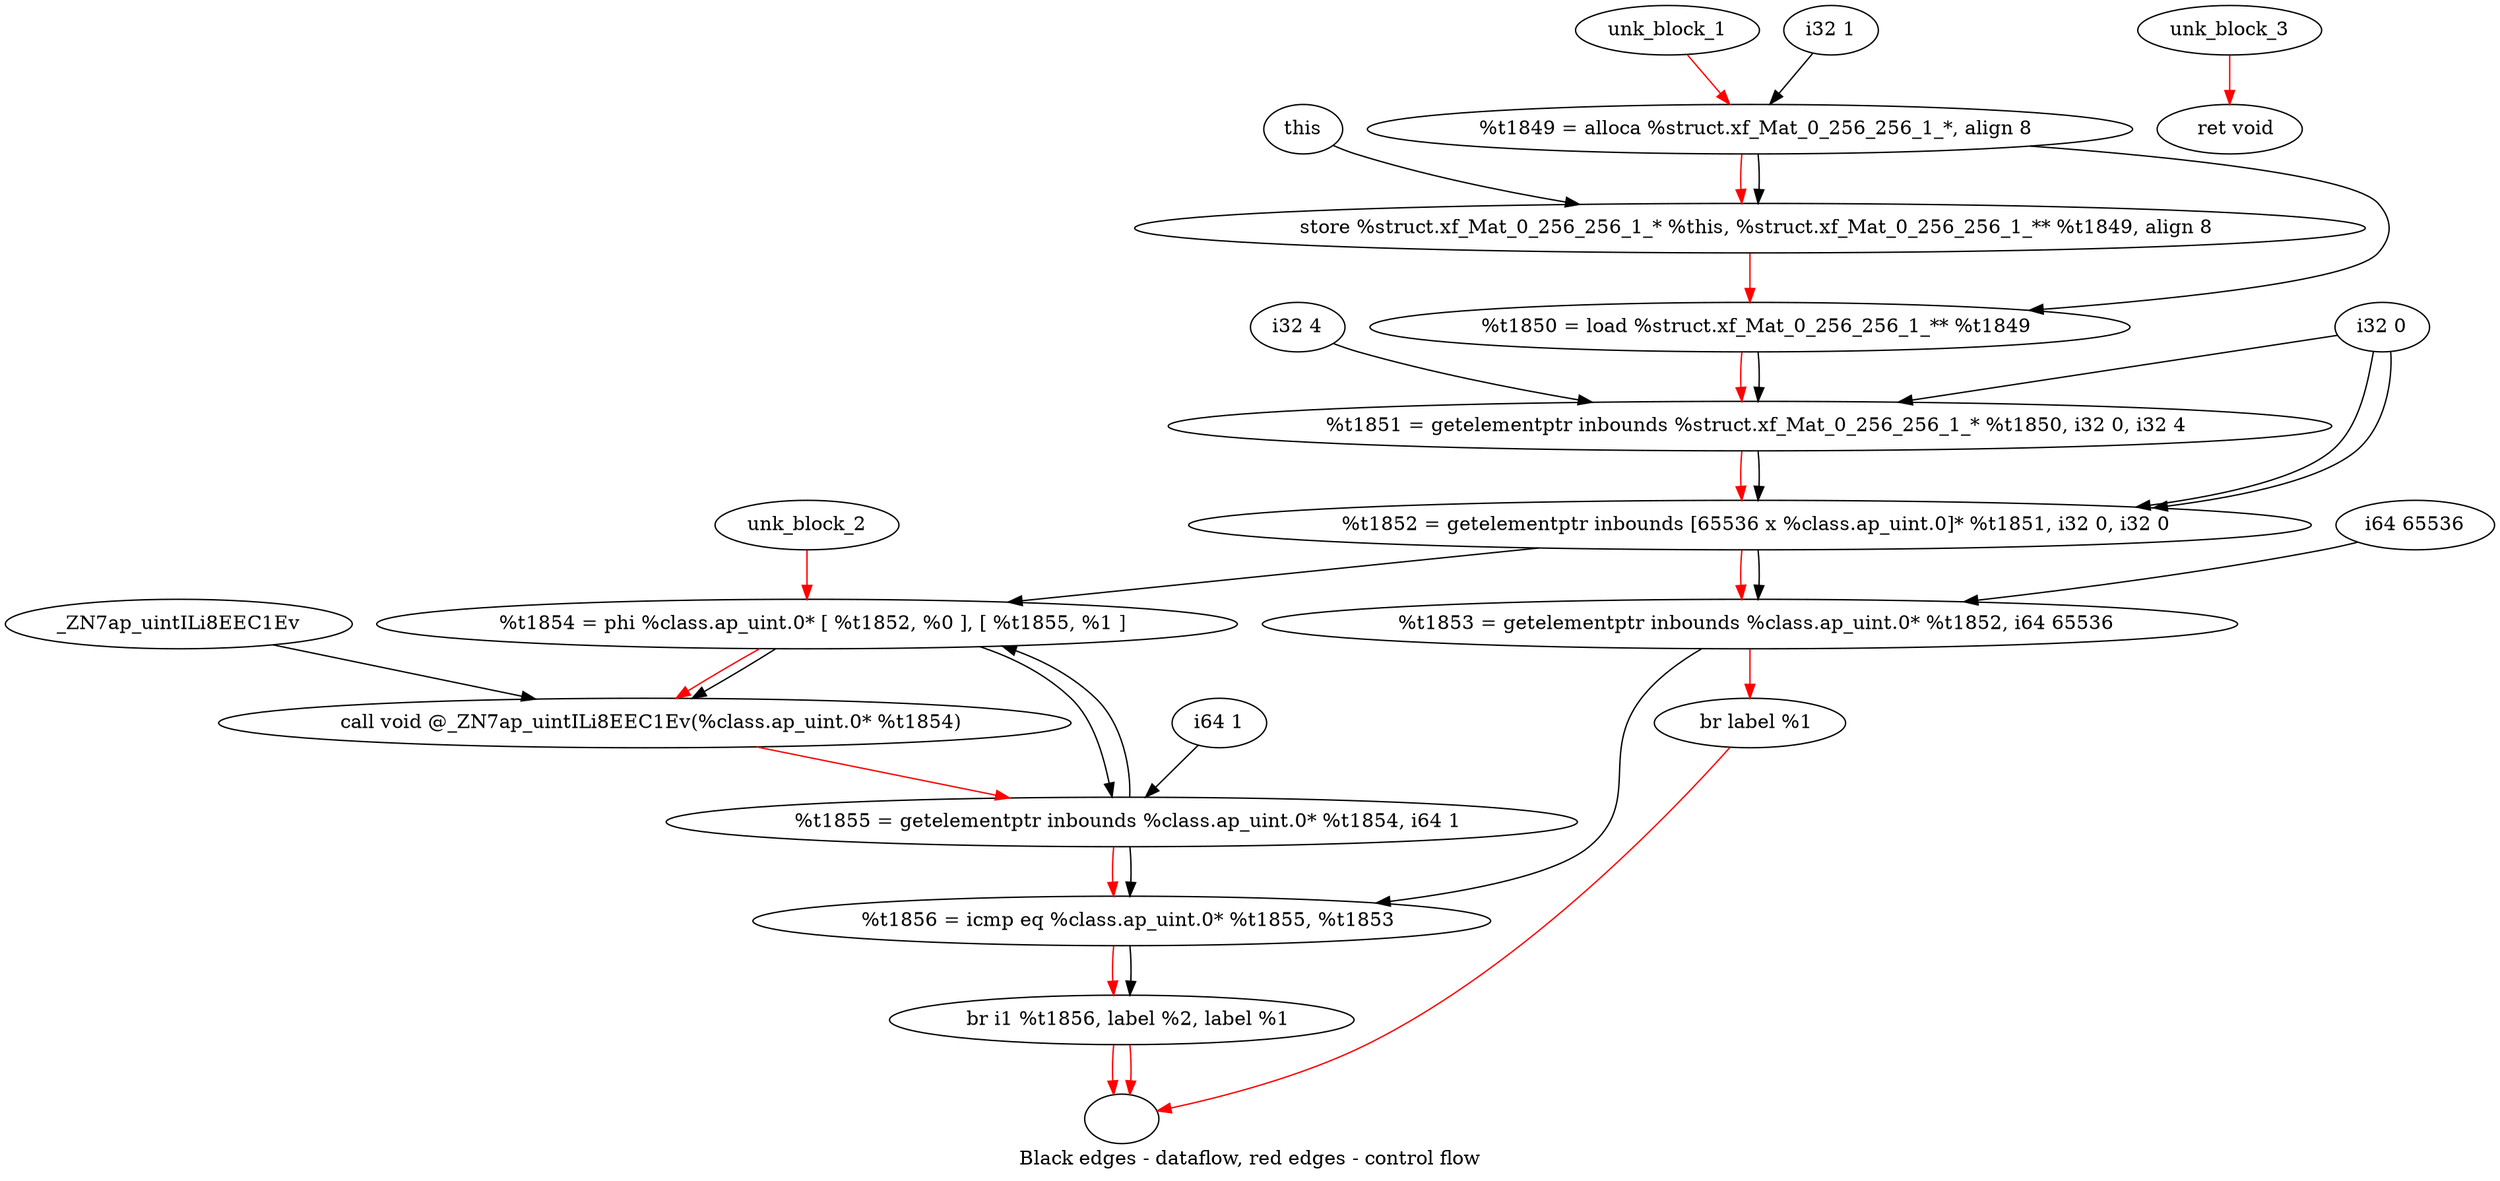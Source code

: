 digraph G {
compound=true
label="Black edges - dataflow, red edges - control flow"
"t1849" [label="  %t1849 = alloca %struct.xf_Mat_0_256_256_1_*, align 8"]
"_1" [label="  store %struct.xf_Mat_0_256_256_1_* %this, %struct.xf_Mat_0_256_256_1_** %t1849, align 8"]
"t1850" [label="  %t1850 = load %struct.xf_Mat_0_256_256_1_** %t1849"]
"t1851" [label="  %t1851 = getelementptr inbounds %struct.xf_Mat_0_256_256_1_* %t1850, i32 0, i32 4"]
"t1852" [label="  %t1852 = getelementptr inbounds [65536 x %class.ap_uint.0]* %t1851, i32 0, i32 0"]
"t1853" [label="  %t1853 = getelementptr inbounds %class.ap_uint.0* %t1852, i64 65536"]
"_2" [label="  br label %1"]
"unk_block_1" -> "t1849"[color=red]
"i32 1" -> "t1849"
"t1849" -> "_1"[color=red weight=2]
"this" -> "_1"
"t1849" -> "_1"
"_1" -> "t1850"[color=red weight=2]
"t1849" -> "t1850"
"t1850" -> "t1851"[color=red weight=2]
"t1850" -> "t1851"
"i32 0" -> "t1851"
"i32 4" -> "t1851"
"t1851" -> "t1852"[color=red weight=2]
"t1851" -> "t1852"
"i32 0" -> "t1852"
"i32 0" -> "t1852"
"t1852" -> "t1853"[color=red weight=2]
"t1852" -> "t1853"
"i64 65536" -> "t1853"
"t1853" -> "_2"[color=red weight=2]
"_2" -> ""[color=red]

"t1854" [label="  %t1854 = phi %class.ap_uint.0* [ %t1852, %0 ], [ %t1855, %1 ]"]
"_3" [label="  call void @_ZN7ap_uintILi8EEC1Ev(%class.ap_uint.0* %t1854)"]
"t1855" [label="  %t1855 = getelementptr inbounds %class.ap_uint.0* %t1854, i64 1"]
"t1856" [label="  %t1856 = icmp eq %class.ap_uint.0* %t1855, %t1853"]
"_4" [label="  br i1 %t1856, label %2, label %1"]
"unk_block_2" -> "t1854"[color=red]
"t1852" -> "t1854"
"t1855" -> "t1854"
"t1854" -> "_3"[color=red weight=2]
"t1854" -> "_3"
"_ZN7ap_uintILi8EEC1Ev" -> "_3"
"_3" -> "t1855"[color=red weight=2]
"t1854" -> "t1855"
"i64 1" -> "t1855"
"t1855" -> "t1856"[color=red weight=2]
"t1855" -> "t1856"
"t1853" -> "t1856"
"t1856" -> "_4"[color=red weight=2]
"t1856" -> "_4"
"_4" -> ""[color=red]
"_4" -> ""[color=red]

"_5" [label="  ret void"]
"unk_block_3" -> "_5"[color=red]

}
